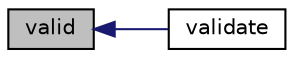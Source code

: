 digraph "valid"
{
  bgcolor="transparent";
  edge [fontname="Helvetica",fontsize="10",labelfontname="Helvetica",labelfontsize="10"];
  node [fontname="Helvetica",fontsize="10",shape=record];
  rankdir="LR";
  Node1 [label="valid",height=0.2,width=0.4,color="black", fillcolor="grey75", style="filled" fontcolor="black"];
  Node1 -> Node2 [dir="back",color="midnightblue",fontsize="10",style="solid",fontname="Helvetica"];
  Node2 [label="validate",height=0.2,width=0.4,color="black",URL="$classFoam_1_1fileName.html#a81da45ac64be1a2b77acce4670cfa8b3",tooltip="Construct fileName with no invalid characters, possibly applying other transformations such as changi..."];
}

